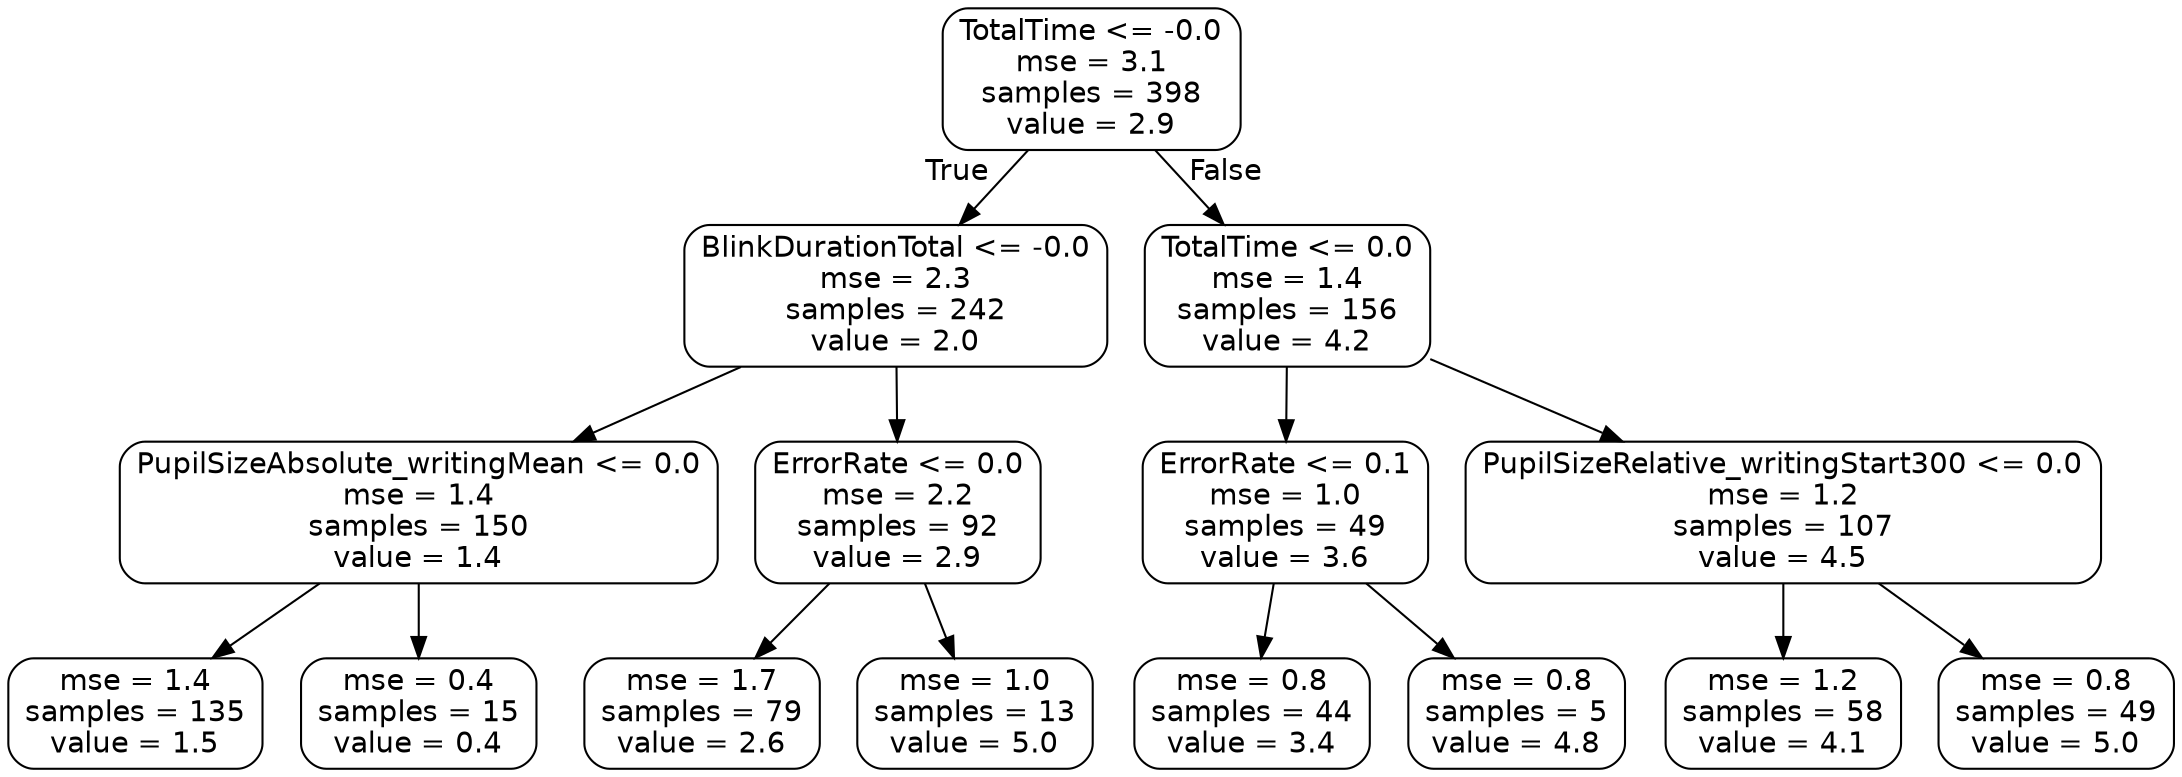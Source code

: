 digraph Tree {
node [shape=box, style="rounded", color="black", fontname=helvetica] ;
edge [fontname=helvetica] ;
0 [label="TotalTime <= -0.0\nmse = 3.1\nsamples = 398\nvalue = 2.9"] ;
1 [label="BlinkDurationTotal <= -0.0\nmse = 2.3\nsamples = 242\nvalue = 2.0"] ;
0 -> 1 [labeldistance=2.5, labelangle=45, headlabel="True"] ;
2 [label="PupilSizeAbsolute_writingMean <= 0.0\nmse = 1.4\nsamples = 150\nvalue = 1.4"] ;
1 -> 2 ;
3 [label="mse = 1.4\nsamples = 135\nvalue = 1.5"] ;
2 -> 3 ;
4 [label="mse = 0.4\nsamples = 15\nvalue = 0.4"] ;
2 -> 4 ;
5 [label="ErrorRate <= 0.0\nmse = 2.2\nsamples = 92\nvalue = 2.9"] ;
1 -> 5 ;
6 [label="mse = 1.7\nsamples = 79\nvalue = 2.6"] ;
5 -> 6 ;
7 [label="mse = 1.0\nsamples = 13\nvalue = 5.0"] ;
5 -> 7 ;
8 [label="TotalTime <= 0.0\nmse = 1.4\nsamples = 156\nvalue = 4.2"] ;
0 -> 8 [labeldistance=2.5, labelangle=-45, headlabel="False"] ;
9 [label="ErrorRate <= 0.1\nmse = 1.0\nsamples = 49\nvalue = 3.6"] ;
8 -> 9 ;
10 [label="mse = 0.8\nsamples = 44\nvalue = 3.4"] ;
9 -> 10 ;
11 [label="mse = 0.8\nsamples = 5\nvalue = 4.8"] ;
9 -> 11 ;
12 [label="PupilSizeRelative_writingStart300 <= 0.0\nmse = 1.2\nsamples = 107\nvalue = 4.5"] ;
8 -> 12 ;
13 [label="mse = 1.2\nsamples = 58\nvalue = 4.1"] ;
12 -> 13 ;
14 [label="mse = 0.8\nsamples = 49\nvalue = 5.0"] ;
12 -> 14 ;
}